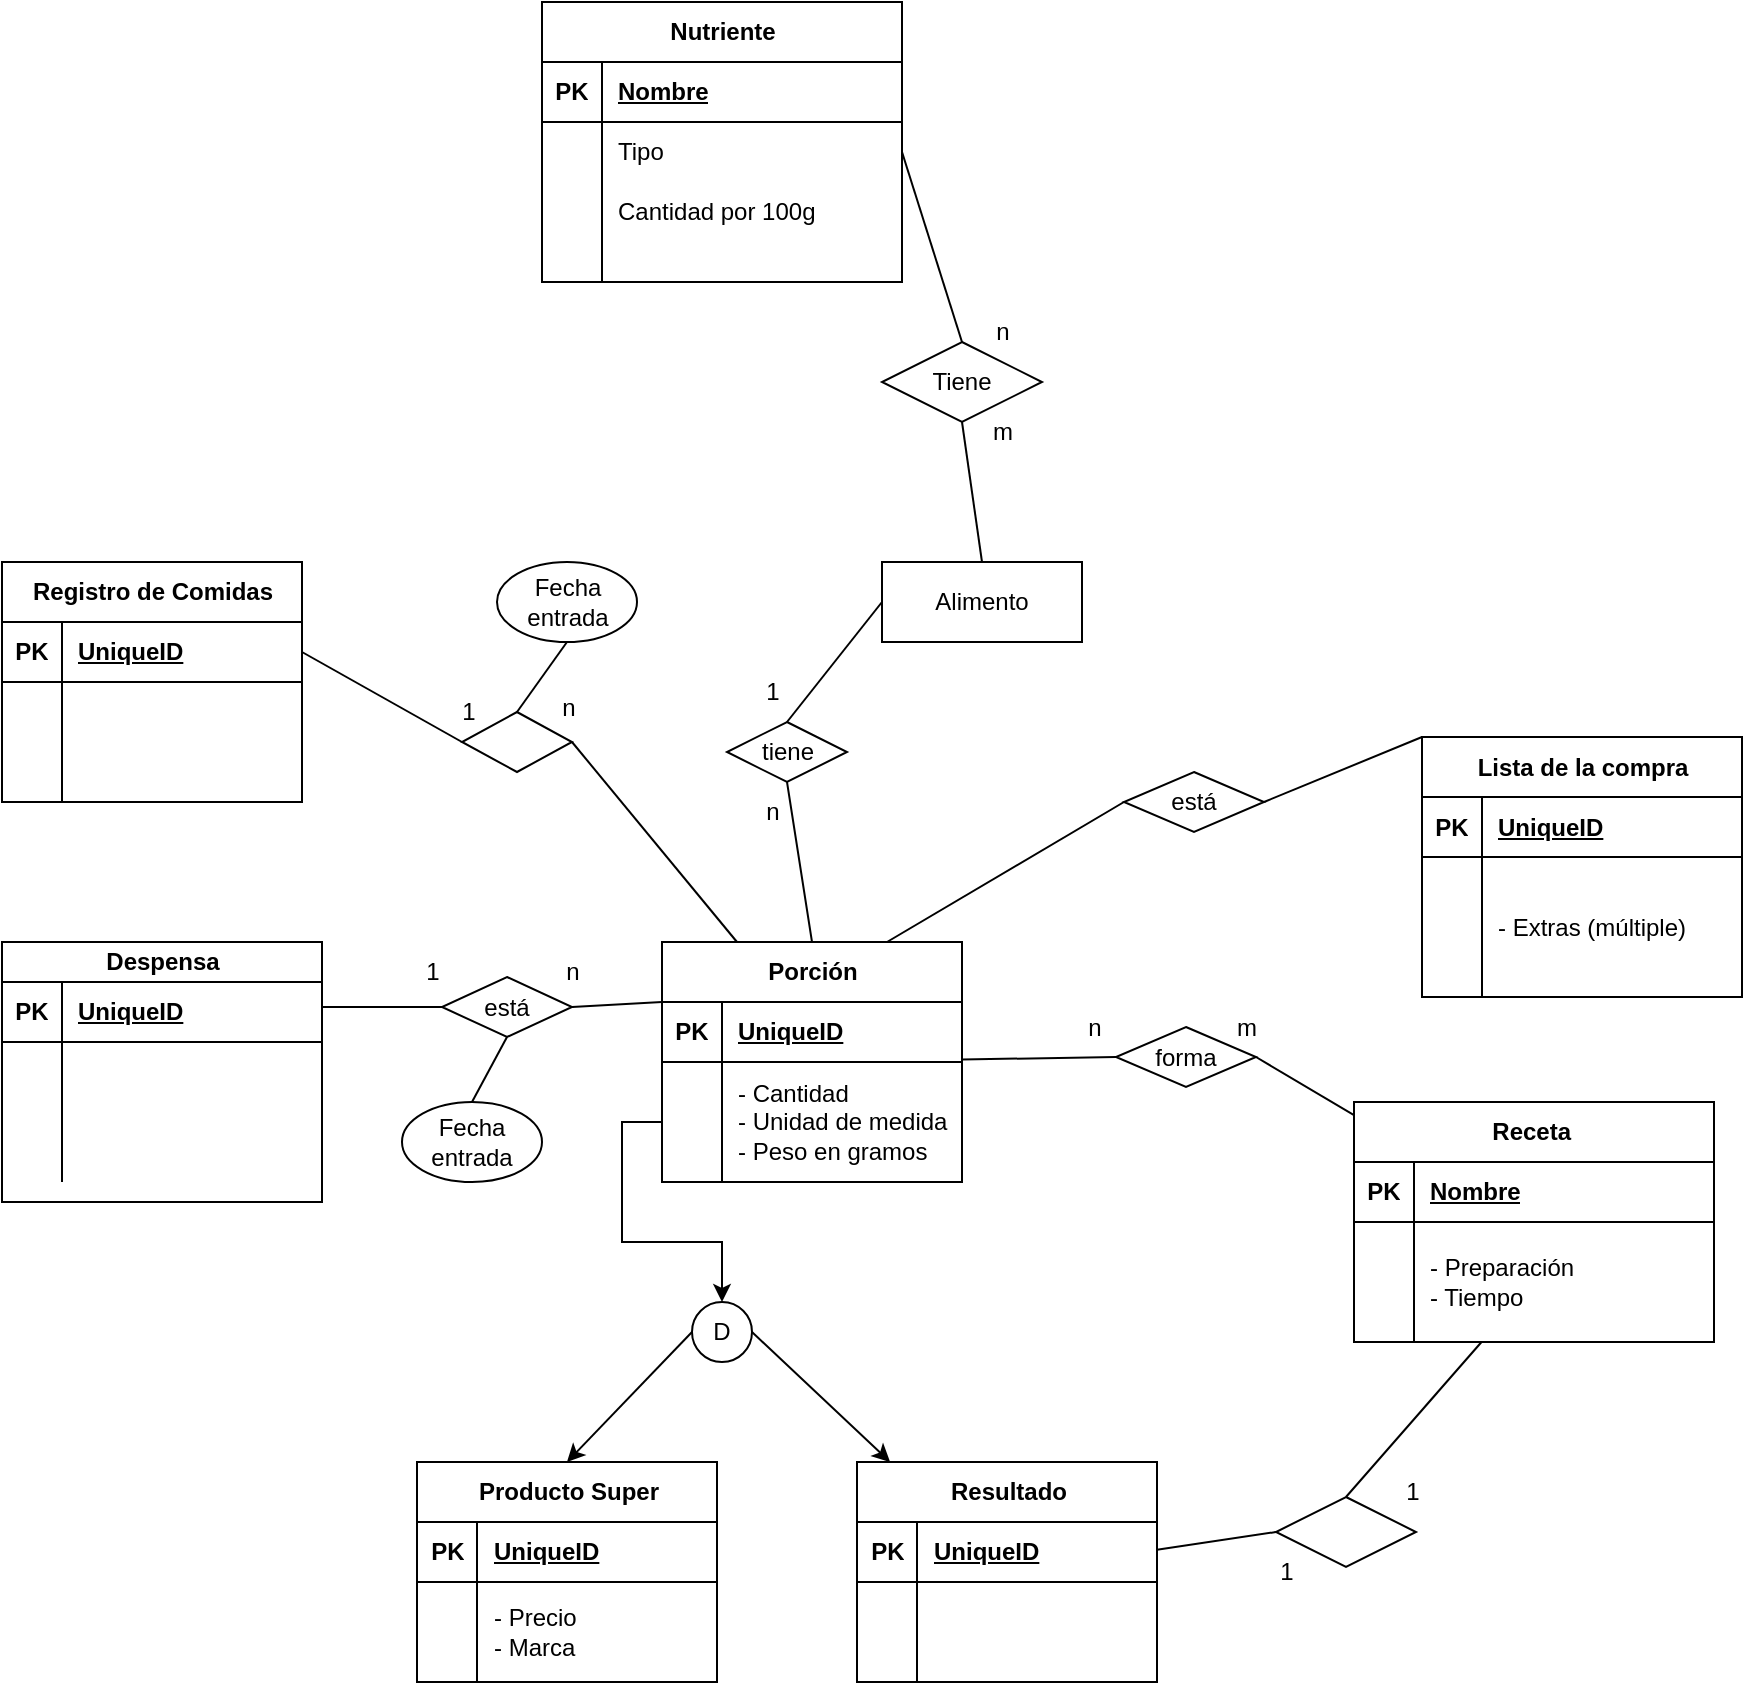 <mxfile version="22.0.6" type="google">
  <diagram name="Página-1" id="xTIrNVlSx1Ji1RsFhHm7">
    <mxGraphModel grid="1" page="1" gridSize="10" guides="1" tooltips="1" connect="1" arrows="1" fold="1" pageScale="1" pageWidth="827" pageHeight="1169" math="0" shadow="0">
      <root>
        <mxCell id="0" />
        <mxCell id="1" parent="0" />
        <mxCell id="c2drC5668DIk2M-_3hR5-20" style="rounded=0;orthogonalLoop=1;jettySize=auto;html=1;entryX=0;entryY=0.5;entryDx=0;entryDy=0;endArrow=none;endFill=0;" edge="1" parent="1" source="hJ4_n9fYIYqjUkPoMNpg-66" target="c2drC5668DIk2M-_3hR5-19">
          <mxGeometry relative="1" as="geometry" />
        </mxCell>
        <mxCell id="c2drC5668DIk2M-_3hR5-34" style="rounded=0;orthogonalLoop=1;jettySize=auto;html=1;exitX=0.5;exitY=0;exitDx=0;exitDy=0;entryX=0.5;entryY=1;entryDx=0;entryDy=0;endArrow=none;endFill=0;" edge="1" parent="1" source="c2drC5668DIk2M-_3hR5-1" target="c2drC5668DIk2M-_3hR5-6">
          <mxGeometry relative="1" as="geometry" />
        </mxCell>
        <mxCell id="hJ4_n9fYIYqjUkPoMNpg-89" style="rounded=0;orthogonalLoop=1;jettySize=auto;html=1;exitX=0;exitY=0.5;exitDx=0;exitDy=0;entryX=0.5;entryY=0;entryDx=0;entryDy=0;endArrow=none;endFill=0;" edge="1" parent="1" source="c2drC5668DIk2M-_3hR5-1" target="hJ4_n9fYIYqjUkPoMNpg-88">
          <mxGeometry relative="1" as="geometry" />
        </mxCell>
        <mxCell id="c2drC5668DIk2M-_3hR5-1" value="Alimento" style="whiteSpace=wrap;html=1;align=center;" vertex="1" parent="1">
          <mxGeometry x="270" y="190" width="100" height="40" as="geometry" />
        </mxCell>
        <mxCell id="c2drC5668DIk2M-_3hR5-6" value="Tiene" style="shape=rhombus;perimeter=rhombusPerimeter;whiteSpace=wrap;html=1;align=center;" vertex="1" parent="1">
          <mxGeometry x="270" y="80" width="80" height="40" as="geometry" />
        </mxCell>
        <mxCell id="c2drC5668DIk2M-_3hR5-10" value="n" style="text;html=1;align=center;verticalAlign=middle;resizable=0;points=[];autosize=1;strokeColor=none;fillColor=none;" vertex="1" parent="1">
          <mxGeometry x="315" y="60" width="30" height="30" as="geometry" />
        </mxCell>
        <mxCell id="c2drC5668DIk2M-_3hR5-11" value="m" style="text;html=1;align=center;verticalAlign=middle;resizable=0;points=[];autosize=1;strokeColor=none;fillColor=none;" vertex="1" parent="1">
          <mxGeometry x="315" y="110" width="30" height="30" as="geometry" />
        </mxCell>
        <mxCell id="c2drC5668DIk2M-_3hR5-21" style="rounded=0;orthogonalLoop=1;jettySize=auto;html=1;exitX=1;exitY=0.5;exitDx=0;exitDy=0;endArrow=none;endFill=0;" edge="1" parent="1" source="c2drC5668DIk2M-_3hR5-19" target="hJ4_n9fYIYqjUkPoMNpg-53">
          <mxGeometry relative="1" as="geometry">
            <mxPoint x="476" y="455" as="targetPoint" />
          </mxGeometry>
        </mxCell>
        <mxCell id="c2drC5668DIk2M-_3hR5-19" value="forma" style="shape=rhombus;perimeter=rhombusPerimeter;whiteSpace=wrap;html=1;align=center;" vertex="1" parent="1">
          <mxGeometry x="387" y="422.5" width="70" height="30" as="geometry" />
        </mxCell>
        <mxCell id="c2drC5668DIk2M-_3hR5-22" value="n" style="text;html=1;align=center;verticalAlign=middle;resizable=0;points=[];autosize=1;strokeColor=none;fillColor=none;" vertex="1" parent="1">
          <mxGeometry x="361" y="407.5" width="30" height="30" as="geometry" />
        </mxCell>
        <mxCell id="c2drC5668DIk2M-_3hR5-23" value="m" style="text;html=1;align=center;verticalAlign=middle;resizable=0;points=[];autosize=1;strokeColor=none;fillColor=none;" vertex="1" parent="1">
          <mxGeometry x="437" y="407.5" width="30" height="30" as="geometry" />
        </mxCell>
        <mxCell id="c2drC5668DIk2M-_3hR5-80" style="rounded=0;orthogonalLoop=1;jettySize=auto;html=1;exitX=0;exitY=0.5;exitDx=0;exitDy=0;entryX=0.5;entryY=0;entryDx=0;entryDy=0;" edge="1" parent="1" source="c2drC5668DIk2M-_3hR5-41" target="xt_DgVhSho2lv_pMH74G-3">
          <mxGeometry relative="1" as="geometry">
            <mxPoint x="532.5" y="540" as="targetPoint" />
          </mxGeometry>
        </mxCell>
        <mxCell id="xt_DgVhSho2lv_pMH74G-26" style="rounded=0;orthogonalLoop=1;jettySize=auto;html=1;exitX=1;exitY=0.5;exitDx=0;exitDy=0;" edge="1" parent="1" source="c2drC5668DIk2M-_3hR5-41" target="xt_DgVhSho2lv_pMH74G-19">
          <mxGeometry relative="1" as="geometry" />
        </mxCell>
        <mxCell id="c2drC5668DIk2M-_3hR5-41" value="D" style="ellipse;whiteSpace=wrap;html=1;align=center;" vertex="1" parent="1">
          <mxGeometry x="175" y="560" width="30" height="30" as="geometry" />
        </mxCell>
        <mxCell id="xt_DgVhSho2lv_pMH74G-1" style="rounded=0;orthogonalLoop=1;jettySize=auto;html=1;exitX=0;exitY=0.5;exitDx=0;exitDy=0;entryX=0.75;entryY=0;entryDx=0;entryDy=0;endArrow=none;endFill=0;" edge="1" parent="1" source="c2drC5668DIk2M-_3hR5-45" target="hJ4_n9fYIYqjUkPoMNpg-66">
          <mxGeometry relative="1" as="geometry" />
        </mxCell>
        <mxCell id="xt_DgVhSho2lv_pMH74G-2" style="rounded=0;orthogonalLoop=1;jettySize=auto;html=1;exitX=1;exitY=0.5;exitDx=0;exitDy=0;entryX=0;entryY=0;entryDx=0;entryDy=0;endArrow=none;endFill=0;" edge="1" parent="1" source="c2drC5668DIk2M-_3hR5-45" target="xt_DgVhSho2lv_pMH74G-10">
          <mxGeometry relative="1" as="geometry">
            <mxPoint x="485.0" y="290" as="sourcePoint" />
            <mxPoint x="470" y="360" as="targetPoint" />
          </mxGeometry>
        </mxCell>
        <mxCell id="c2drC5668DIk2M-_3hR5-45" value="está" style="shape=rhombus;perimeter=rhombusPerimeter;whiteSpace=wrap;html=1;align=center;" vertex="1" parent="1">
          <mxGeometry x="391" y="295" width="70" height="30" as="geometry" />
        </mxCell>
        <mxCell id="c2drC5668DIk2M-_3hR5-82" style="rounded=0;orthogonalLoop=1;jettySize=auto;html=1;entryX=0;entryY=0.5;entryDx=0;entryDy=0;endArrow=none;endFill=0;" edge="1" parent="1" source="xt_DgVhSho2lv_pMH74G-19" target="c2drC5668DIk2M-_3hR5-81">
          <mxGeometry relative="1" as="geometry">
            <mxPoint x="252.5" y="640" as="sourcePoint" />
          </mxGeometry>
        </mxCell>
        <mxCell id="c2drC5668DIk2M-_3hR5-81" value="" style="shape=rhombus;perimeter=rhombusPerimeter;whiteSpace=wrap;html=1;align=center;" vertex="1" parent="1">
          <mxGeometry x="467" y="657.5" width="70" height="35" as="geometry" />
        </mxCell>
        <mxCell id="hJ4_n9fYIYqjUkPoMNpg-20" value="Nutriente" style="shape=table;startSize=30;container=1;collapsible=1;childLayout=tableLayout;fixedRows=1;rowLines=0;fontStyle=1;align=center;resizeLast=1;html=1;" vertex="1" parent="1">
          <mxGeometry x="100" y="-90" width="180" height="140" as="geometry" />
        </mxCell>
        <mxCell id="hJ4_n9fYIYqjUkPoMNpg-21" value="" style="shape=tableRow;horizontal=0;startSize=0;swimlaneHead=0;swimlaneBody=0;fillColor=none;collapsible=0;dropTarget=0;points=[[0,0.5],[1,0.5]];portConstraint=eastwest;top=0;left=0;right=0;bottom=1;" vertex="1" parent="hJ4_n9fYIYqjUkPoMNpg-20">
          <mxGeometry y="30" width="180" height="30" as="geometry" />
        </mxCell>
        <mxCell id="hJ4_n9fYIYqjUkPoMNpg-22" value="PK" style="shape=partialRectangle;connectable=0;fillColor=none;top=0;left=0;bottom=0;right=0;fontStyle=1;overflow=hidden;whiteSpace=wrap;html=1;" vertex="1" parent="hJ4_n9fYIYqjUkPoMNpg-21">
          <mxGeometry width="30" height="30" as="geometry">
            <mxRectangle width="30" height="30" as="alternateBounds" />
          </mxGeometry>
        </mxCell>
        <mxCell id="hJ4_n9fYIYqjUkPoMNpg-23" value="Nombre" style="shape=partialRectangle;connectable=0;fillColor=none;top=0;left=0;bottom=0;right=0;align=left;spacingLeft=6;fontStyle=5;overflow=hidden;whiteSpace=wrap;html=1;" vertex="1" parent="hJ4_n9fYIYqjUkPoMNpg-21">
          <mxGeometry x="30" width="150" height="30" as="geometry">
            <mxRectangle width="150" height="30" as="alternateBounds" />
          </mxGeometry>
        </mxCell>
        <mxCell id="hJ4_n9fYIYqjUkPoMNpg-24" value="" style="shape=tableRow;horizontal=0;startSize=0;swimlaneHead=0;swimlaneBody=0;fillColor=none;collapsible=0;dropTarget=0;points=[[0,0.5],[1,0.5]];portConstraint=eastwest;top=0;left=0;right=0;bottom=0;" vertex="1" parent="hJ4_n9fYIYqjUkPoMNpg-20">
          <mxGeometry y="60" width="180" height="30" as="geometry" />
        </mxCell>
        <mxCell id="hJ4_n9fYIYqjUkPoMNpg-25" value="" style="shape=partialRectangle;connectable=0;fillColor=none;top=0;left=0;bottom=0;right=0;editable=1;overflow=hidden;whiteSpace=wrap;html=1;" vertex="1" parent="hJ4_n9fYIYqjUkPoMNpg-24">
          <mxGeometry width="30" height="30" as="geometry">
            <mxRectangle width="30" height="30" as="alternateBounds" />
          </mxGeometry>
        </mxCell>
        <mxCell id="hJ4_n9fYIYqjUkPoMNpg-26" value="Tipo" style="shape=partialRectangle;connectable=0;fillColor=none;top=0;left=0;bottom=0;right=0;align=left;spacingLeft=6;overflow=hidden;whiteSpace=wrap;html=1;" vertex="1" parent="hJ4_n9fYIYqjUkPoMNpg-24">
          <mxGeometry x="30" width="150" height="30" as="geometry">
            <mxRectangle width="150" height="30" as="alternateBounds" />
          </mxGeometry>
        </mxCell>
        <mxCell id="hJ4_n9fYIYqjUkPoMNpg-27" value="" style="shape=tableRow;horizontal=0;startSize=0;swimlaneHead=0;swimlaneBody=0;fillColor=none;collapsible=0;dropTarget=0;points=[[0,0.5],[1,0.5]];portConstraint=eastwest;top=0;left=0;right=0;bottom=0;" vertex="1" parent="hJ4_n9fYIYqjUkPoMNpg-20">
          <mxGeometry y="90" width="180" height="30" as="geometry" />
        </mxCell>
        <mxCell id="hJ4_n9fYIYqjUkPoMNpg-28" value="" style="shape=partialRectangle;connectable=0;fillColor=none;top=0;left=0;bottom=0;right=0;editable=1;overflow=hidden;whiteSpace=wrap;html=1;" vertex="1" parent="hJ4_n9fYIYqjUkPoMNpg-27">
          <mxGeometry width="30" height="30" as="geometry">
            <mxRectangle width="30" height="30" as="alternateBounds" />
          </mxGeometry>
        </mxCell>
        <mxCell id="hJ4_n9fYIYqjUkPoMNpg-29" value="Cantidad por 100g" style="shape=partialRectangle;connectable=0;fillColor=none;top=0;left=0;bottom=0;right=0;align=left;spacingLeft=6;overflow=hidden;whiteSpace=wrap;html=1;" vertex="1" parent="hJ4_n9fYIYqjUkPoMNpg-27">
          <mxGeometry x="30" width="150" height="30" as="geometry">
            <mxRectangle width="150" height="30" as="alternateBounds" />
          </mxGeometry>
        </mxCell>
        <mxCell id="hJ4_n9fYIYqjUkPoMNpg-30" value="" style="shape=tableRow;horizontal=0;startSize=0;swimlaneHead=0;swimlaneBody=0;fillColor=none;collapsible=0;dropTarget=0;points=[[0,0.5],[1,0.5]];portConstraint=eastwest;top=0;left=0;right=0;bottom=0;" vertex="1" parent="hJ4_n9fYIYqjUkPoMNpg-20">
          <mxGeometry y="120" width="180" height="20" as="geometry" />
        </mxCell>
        <mxCell id="hJ4_n9fYIYqjUkPoMNpg-31" value="" style="shape=partialRectangle;connectable=0;fillColor=none;top=0;left=0;bottom=0;right=0;editable=1;overflow=hidden;whiteSpace=wrap;html=1;" vertex="1" parent="hJ4_n9fYIYqjUkPoMNpg-30">
          <mxGeometry width="30" height="20" as="geometry">
            <mxRectangle width="30" height="20" as="alternateBounds" />
          </mxGeometry>
        </mxCell>
        <mxCell id="hJ4_n9fYIYqjUkPoMNpg-32" value="" style="shape=partialRectangle;connectable=0;fillColor=none;top=0;left=0;bottom=0;right=0;align=left;spacingLeft=6;overflow=hidden;whiteSpace=wrap;html=1;" vertex="1" parent="hJ4_n9fYIYqjUkPoMNpg-30">
          <mxGeometry x="30" width="150" height="20" as="geometry">
            <mxRectangle width="150" height="20" as="alternateBounds" />
          </mxGeometry>
        </mxCell>
        <mxCell id="hJ4_n9fYIYqjUkPoMNpg-34" style="rounded=0;orthogonalLoop=1;jettySize=auto;html=1;exitX=1;exitY=0.5;exitDx=0;exitDy=0;entryX=0.5;entryY=0;entryDx=0;entryDy=0;endArrow=none;endFill=0;" edge="1" parent="1" source="hJ4_n9fYIYqjUkPoMNpg-24" target="c2drC5668DIk2M-_3hR5-6">
          <mxGeometry relative="1" as="geometry" />
        </mxCell>
        <mxCell id="hJ4_n9fYIYqjUkPoMNpg-53" value="Receta&amp;nbsp;" style="shape=table;startSize=30;container=1;collapsible=1;childLayout=tableLayout;fixedRows=1;rowLines=0;fontStyle=1;align=center;resizeLast=1;html=1;" vertex="1" parent="1">
          <mxGeometry x="506" y="460" width="180" height="120" as="geometry" />
        </mxCell>
        <mxCell id="hJ4_n9fYIYqjUkPoMNpg-54" value="" style="shape=tableRow;horizontal=0;startSize=0;swimlaneHead=0;swimlaneBody=0;fillColor=none;collapsible=0;dropTarget=0;points=[[0,0.5],[1,0.5]];portConstraint=eastwest;top=0;left=0;right=0;bottom=1;" vertex="1" parent="hJ4_n9fYIYqjUkPoMNpg-53">
          <mxGeometry y="30" width="180" height="30" as="geometry" />
        </mxCell>
        <mxCell id="hJ4_n9fYIYqjUkPoMNpg-55" value="PK" style="shape=partialRectangle;connectable=0;fillColor=none;top=0;left=0;bottom=0;right=0;fontStyle=1;overflow=hidden;whiteSpace=wrap;html=1;" vertex="1" parent="hJ4_n9fYIYqjUkPoMNpg-54">
          <mxGeometry width="30" height="30" as="geometry">
            <mxRectangle width="30" height="30" as="alternateBounds" />
          </mxGeometry>
        </mxCell>
        <mxCell id="hJ4_n9fYIYqjUkPoMNpg-56" value="Nombre" style="shape=partialRectangle;connectable=0;fillColor=none;top=0;left=0;bottom=0;right=0;align=left;spacingLeft=6;fontStyle=5;overflow=hidden;whiteSpace=wrap;html=1;" vertex="1" parent="hJ4_n9fYIYqjUkPoMNpg-54">
          <mxGeometry x="30" width="150" height="30" as="geometry">
            <mxRectangle width="150" height="30" as="alternateBounds" />
          </mxGeometry>
        </mxCell>
        <mxCell id="hJ4_n9fYIYqjUkPoMNpg-57" value="" style="shape=tableRow;horizontal=0;startSize=0;swimlaneHead=0;swimlaneBody=0;fillColor=none;collapsible=0;dropTarget=0;points=[[0,0.5],[1,0.5]];portConstraint=eastwest;top=0;left=0;right=0;bottom=0;" vertex="1" parent="hJ4_n9fYIYqjUkPoMNpg-53">
          <mxGeometry y="60" width="180" height="60" as="geometry" />
        </mxCell>
        <mxCell id="hJ4_n9fYIYqjUkPoMNpg-58" value="" style="shape=partialRectangle;connectable=0;fillColor=none;top=0;left=0;bottom=0;right=0;editable=1;overflow=hidden;whiteSpace=wrap;html=1;" vertex="1" parent="hJ4_n9fYIYqjUkPoMNpg-57">
          <mxGeometry width="30" height="60" as="geometry">
            <mxRectangle width="30" height="60" as="alternateBounds" />
          </mxGeometry>
        </mxCell>
        <mxCell id="hJ4_n9fYIYqjUkPoMNpg-59" value="&lt;div&gt;- Preparación&lt;/div&gt;&lt;div&gt;- Tiempo&lt;/div&gt;" style="shape=partialRectangle;connectable=0;fillColor=none;top=0;left=0;bottom=0;right=0;align=left;spacingLeft=6;overflow=hidden;whiteSpace=wrap;html=1;" vertex="1" parent="hJ4_n9fYIYqjUkPoMNpg-57">
          <mxGeometry x="30" width="150" height="60" as="geometry">
            <mxRectangle width="150" height="60" as="alternateBounds" />
          </mxGeometry>
        </mxCell>
        <mxCell id="hJ4_n9fYIYqjUkPoMNpg-95" style="rounded=0;orthogonalLoop=1;jettySize=auto;html=1;exitX=0;exitY=0.25;exitDx=0;exitDy=0;entryX=1;entryY=0.5;entryDx=0;entryDy=0;endArrow=none;endFill=0;" edge="1" parent="1" source="hJ4_n9fYIYqjUkPoMNpg-66" target="hJ4_n9fYIYqjUkPoMNpg-93">
          <mxGeometry relative="1" as="geometry" />
        </mxCell>
        <mxCell id="xt_DgVhSho2lv_pMH74G-53" style="rounded=0;orthogonalLoop=1;jettySize=auto;html=1;exitX=0.25;exitY=0;exitDx=0;exitDy=0;entryX=1;entryY=0.5;entryDx=0;entryDy=0;endArrow=none;endFill=0;" edge="1" parent="1" source="hJ4_n9fYIYqjUkPoMNpg-66" target="xt_DgVhSho2lv_pMH74G-52">
          <mxGeometry relative="1" as="geometry" />
        </mxCell>
        <mxCell id="hJ4_n9fYIYqjUkPoMNpg-66" value="Porción" style="shape=table;startSize=30;container=1;collapsible=1;childLayout=tableLayout;fixedRows=1;rowLines=0;fontStyle=1;align=center;resizeLast=1;html=1;" vertex="1" parent="1">
          <mxGeometry x="160" y="380" width="150" height="120" as="geometry">
            <mxRectangle x="375" y="-90" width="90" height="30" as="alternateBounds" />
          </mxGeometry>
        </mxCell>
        <mxCell id="hJ4_n9fYIYqjUkPoMNpg-67" value="" style="shape=tableRow;horizontal=0;startSize=0;swimlaneHead=0;swimlaneBody=0;fillColor=none;collapsible=0;dropTarget=0;points=[[0,0.5],[1,0.5]];portConstraint=eastwest;top=0;left=0;right=0;bottom=1;" vertex="1" parent="hJ4_n9fYIYqjUkPoMNpg-66">
          <mxGeometry y="30" width="150" height="30" as="geometry" />
        </mxCell>
        <mxCell id="hJ4_n9fYIYqjUkPoMNpg-68" value="PK" style="shape=partialRectangle;connectable=0;fillColor=none;top=0;left=0;bottom=0;right=0;fontStyle=1;overflow=hidden;whiteSpace=wrap;html=1;" vertex="1" parent="hJ4_n9fYIYqjUkPoMNpg-67">
          <mxGeometry width="30" height="30" as="geometry">
            <mxRectangle width="30" height="30" as="alternateBounds" />
          </mxGeometry>
        </mxCell>
        <mxCell id="hJ4_n9fYIYqjUkPoMNpg-69" value="UniqueID" style="shape=partialRectangle;connectable=0;fillColor=none;top=0;left=0;bottom=0;right=0;align=left;spacingLeft=6;fontStyle=5;overflow=hidden;whiteSpace=wrap;html=1;" vertex="1" parent="hJ4_n9fYIYqjUkPoMNpg-67">
          <mxGeometry x="30" width="120" height="30" as="geometry">
            <mxRectangle width="120" height="30" as="alternateBounds" />
          </mxGeometry>
        </mxCell>
        <mxCell id="hJ4_n9fYIYqjUkPoMNpg-70" value="" style="shape=tableRow;horizontal=0;startSize=0;swimlaneHead=0;swimlaneBody=0;fillColor=none;collapsible=0;dropTarget=0;points=[[0,0.5],[1,0.5]];portConstraint=eastwest;top=0;left=0;right=0;bottom=0;" vertex="1" parent="hJ4_n9fYIYqjUkPoMNpg-66">
          <mxGeometry y="60" width="150" height="60" as="geometry" />
        </mxCell>
        <mxCell id="hJ4_n9fYIYqjUkPoMNpg-71" value="" style="shape=partialRectangle;connectable=0;fillColor=none;top=0;left=0;bottom=0;right=0;editable=1;overflow=hidden;whiteSpace=wrap;html=1;" vertex="1" parent="hJ4_n9fYIYqjUkPoMNpg-70">
          <mxGeometry width="30" height="60" as="geometry">
            <mxRectangle width="30" height="60" as="alternateBounds" />
          </mxGeometry>
        </mxCell>
        <mxCell id="hJ4_n9fYIYqjUkPoMNpg-72" value="- Cantidad&lt;br&gt;- Unidad de medida&lt;br&gt;- Peso en gramos" style="shape=partialRectangle;connectable=0;fillColor=none;top=0;left=0;bottom=0;right=0;align=left;spacingLeft=6;overflow=hidden;whiteSpace=wrap;html=1;" vertex="1" parent="hJ4_n9fYIYqjUkPoMNpg-70">
          <mxGeometry x="30" width="120" height="60" as="geometry">
            <mxRectangle width="120" height="60" as="alternateBounds" />
          </mxGeometry>
        </mxCell>
        <mxCell id="hJ4_n9fYIYqjUkPoMNpg-90" style="rounded=0;orthogonalLoop=1;jettySize=auto;html=1;exitX=0.5;exitY=1;exitDx=0;exitDy=0;entryX=0.5;entryY=0;entryDx=0;entryDy=0;endArrow=none;endFill=0;" edge="1" parent="1" source="hJ4_n9fYIYqjUkPoMNpg-88" target="hJ4_n9fYIYqjUkPoMNpg-66">
          <mxGeometry relative="1" as="geometry" />
        </mxCell>
        <mxCell id="hJ4_n9fYIYqjUkPoMNpg-88" value="tiene" style="shape=rhombus;perimeter=rhombusPerimeter;whiteSpace=wrap;html=1;align=center;" vertex="1" parent="1">
          <mxGeometry x="192.5" y="270" width="60" height="30" as="geometry" />
        </mxCell>
        <mxCell id="hJ4_n9fYIYqjUkPoMNpg-91" value="1" style="text;html=1;align=center;verticalAlign=middle;resizable=0;points=[];autosize=1;strokeColor=none;fillColor=none;" vertex="1" parent="1">
          <mxGeometry x="200" y="240" width="30" height="30" as="geometry" />
        </mxCell>
        <mxCell id="hJ4_n9fYIYqjUkPoMNpg-92" value="n" style="text;html=1;align=center;verticalAlign=middle;resizable=0;points=[];autosize=1;strokeColor=none;fillColor=none;" vertex="1" parent="1">
          <mxGeometry x="200" y="300" width="30" height="30" as="geometry" />
        </mxCell>
        <mxCell id="hJ4_n9fYIYqjUkPoMNpg-96" style="rounded=0;orthogonalLoop=1;jettySize=auto;html=1;exitX=0;exitY=0.5;exitDx=0;exitDy=0;entryX=1;entryY=0.25;entryDx=0;entryDy=0;endArrow=none;endFill=0;" edge="1" parent="1" source="hJ4_n9fYIYqjUkPoMNpg-93" target="hJ4_n9fYIYqjUkPoMNpg-81">
          <mxGeometry relative="1" as="geometry" />
        </mxCell>
        <mxCell id="xt_DgVhSho2lv_pMH74G-57" style="rounded=0;orthogonalLoop=1;jettySize=auto;html=1;exitX=0.5;exitY=1;exitDx=0;exitDy=0;entryX=0.5;entryY=0;entryDx=0;entryDy=0;endArrow=none;endFill=0;" edge="1" parent="1" source="hJ4_n9fYIYqjUkPoMNpg-93" target="xt_DgVhSho2lv_pMH74G-58">
          <mxGeometry relative="1" as="geometry">
            <mxPoint x="70" y="460" as="targetPoint" />
          </mxGeometry>
        </mxCell>
        <mxCell id="hJ4_n9fYIYqjUkPoMNpg-93" value="está" style="shape=rhombus;perimeter=rhombusPerimeter;whiteSpace=wrap;html=1;align=center;" vertex="1" parent="1">
          <mxGeometry x="50" y="397.5" width="65" height="30" as="geometry" />
        </mxCell>
        <mxCell id="xt_DgVhSho2lv_pMH74G-3" value="Producto Super" style="shape=table;startSize=30;container=1;collapsible=1;childLayout=tableLayout;fixedRows=1;rowLines=0;fontStyle=1;align=center;resizeLast=1;html=1;" vertex="1" parent="1">
          <mxGeometry x="37.5" y="640" width="150" height="110" as="geometry">
            <mxRectangle x="375" y="-90" width="90" height="30" as="alternateBounds" />
          </mxGeometry>
        </mxCell>
        <mxCell id="xt_DgVhSho2lv_pMH74G-4" value="" style="shape=tableRow;horizontal=0;startSize=0;swimlaneHead=0;swimlaneBody=0;fillColor=none;collapsible=0;dropTarget=0;points=[[0,0.5],[1,0.5]];portConstraint=eastwest;top=0;left=0;right=0;bottom=1;" vertex="1" parent="xt_DgVhSho2lv_pMH74G-3">
          <mxGeometry y="30" width="150" height="30" as="geometry" />
        </mxCell>
        <mxCell id="xt_DgVhSho2lv_pMH74G-5" value="PK" style="shape=partialRectangle;connectable=0;fillColor=none;top=0;left=0;bottom=0;right=0;fontStyle=1;overflow=hidden;whiteSpace=wrap;html=1;" vertex="1" parent="xt_DgVhSho2lv_pMH74G-4">
          <mxGeometry width="30" height="30" as="geometry">
            <mxRectangle width="30" height="30" as="alternateBounds" />
          </mxGeometry>
        </mxCell>
        <mxCell id="xt_DgVhSho2lv_pMH74G-6" value="UniqueID" style="shape=partialRectangle;connectable=0;fillColor=none;top=0;left=0;bottom=0;right=0;align=left;spacingLeft=6;fontStyle=5;overflow=hidden;whiteSpace=wrap;html=1;" vertex="1" parent="xt_DgVhSho2lv_pMH74G-4">
          <mxGeometry x="30" width="120" height="30" as="geometry">
            <mxRectangle width="120" height="30" as="alternateBounds" />
          </mxGeometry>
        </mxCell>
        <mxCell id="xt_DgVhSho2lv_pMH74G-7" value="" style="shape=tableRow;horizontal=0;startSize=0;swimlaneHead=0;swimlaneBody=0;fillColor=none;collapsible=0;dropTarget=0;points=[[0,0.5],[1,0.5]];portConstraint=eastwest;top=0;left=0;right=0;bottom=0;" vertex="1" parent="xt_DgVhSho2lv_pMH74G-3">
          <mxGeometry y="60" width="150" height="50" as="geometry" />
        </mxCell>
        <mxCell id="xt_DgVhSho2lv_pMH74G-8" value="" style="shape=partialRectangle;connectable=0;fillColor=none;top=0;left=0;bottom=0;right=0;editable=1;overflow=hidden;whiteSpace=wrap;html=1;" vertex="1" parent="xt_DgVhSho2lv_pMH74G-7">
          <mxGeometry width="30" height="50" as="geometry">
            <mxRectangle width="30" height="50" as="alternateBounds" />
          </mxGeometry>
        </mxCell>
        <mxCell id="xt_DgVhSho2lv_pMH74G-9" value="- Precio&lt;div&gt;- Marca&lt;br&gt;&lt;/div&gt;" style="shape=partialRectangle;connectable=0;fillColor=none;top=0;left=0;bottom=0;right=0;align=left;spacingLeft=6;overflow=hidden;whiteSpace=wrap;html=1;" vertex="1" parent="xt_DgVhSho2lv_pMH74G-7">
          <mxGeometry x="30" width="120" height="50" as="geometry">
            <mxRectangle width="120" height="50" as="alternateBounds" />
          </mxGeometry>
        </mxCell>
        <mxCell id="hJ4_n9fYIYqjUkPoMNpg-81" value="Despensa" style="shape=table;startSize=20;container=1;collapsible=1;childLayout=tableLayout;fixedRows=1;rowLines=0;fontStyle=1;align=center;resizeLast=1;html=1;" vertex="1" parent="1">
          <mxGeometry x="-170" y="380" width="160" height="130" as="geometry" />
        </mxCell>
        <mxCell id="hJ4_n9fYIYqjUkPoMNpg-82" value="" style="shape=tableRow;horizontal=0;startSize=0;swimlaneHead=0;swimlaneBody=0;fillColor=none;collapsible=0;dropTarget=0;points=[[0,0.5],[1,0.5]];portConstraint=eastwest;top=0;left=0;right=0;bottom=1;" vertex="1" parent="hJ4_n9fYIYqjUkPoMNpg-81">
          <mxGeometry y="20" width="160" height="30" as="geometry" />
        </mxCell>
        <mxCell id="hJ4_n9fYIYqjUkPoMNpg-83" value="PK" style="shape=partialRectangle;connectable=0;fillColor=none;top=0;left=0;bottom=0;right=0;fontStyle=1;overflow=hidden;whiteSpace=wrap;html=1;" vertex="1" parent="hJ4_n9fYIYqjUkPoMNpg-82">
          <mxGeometry width="30" height="30" as="geometry">
            <mxRectangle width="30" height="30" as="alternateBounds" />
          </mxGeometry>
        </mxCell>
        <mxCell id="hJ4_n9fYIYqjUkPoMNpg-84" value="UniqueID" style="shape=partialRectangle;connectable=0;fillColor=none;top=0;left=0;bottom=0;right=0;align=left;spacingLeft=6;fontStyle=5;overflow=hidden;whiteSpace=wrap;html=1;" vertex="1" parent="hJ4_n9fYIYqjUkPoMNpg-82">
          <mxGeometry x="30" width="130" height="30" as="geometry">
            <mxRectangle width="130" height="30" as="alternateBounds" />
          </mxGeometry>
        </mxCell>
        <mxCell id="hJ4_n9fYIYqjUkPoMNpg-85" value="" style="shape=tableRow;horizontal=0;startSize=0;swimlaneHead=0;swimlaneBody=0;fillColor=none;collapsible=0;dropTarget=0;points=[[0,0.5],[1,0.5]];portConstraint=eastwest;top=0;left=0;right=0;bottom=0;" vertex="1" parent="hJ4_n9fYIYqjUkPoMNpg-81">
          <mxGeometry y="50" width="160" height="70" as="geometry" />
        </mxCell>
        <mxCell id="hJ4_n9fYIYqjUkPoMNpg-86" value="" style="shape=partialRectangle;connectable=0;fillColor=none;top=0;left=0;bottom=0;right=0;editable=1;overflow=hidden;whiteSpace=wrap;html=1;" vertex="1" parent="hJ4_n9fYIYqjUkPoMNpg-85">
          <mxGeometry width="30" height="70" as="geometry">
            <mxRectangle width="30" height="70" as="alternateBounds" />
          </mxGeometry>
        </mxCell>
        <mxCell id="hJ4_n9fYIYqjUkPoMNpg-87" value="" style="shape=partialRectangle;connectable=0;fillColor=none;top=0;left=0;bottom=0;right=0;align=left;spacingLeft=6;overflow=hidden;whiteSpace=wrap;html=1;" vertex="1" parent="hJ4_n9fYIYqjUkPoMNpg-85">
          <mxGeometry x="30" width="130" height="70" as="geometry">
            <mxRectangle width="130" height="70" as="alternateBounds" />
          </mxGeometry>
        </mxCell>
        <mxCell id="xt_DgVhSho2lv_pMH74G-10" value="Lista de la compra" style="shape=table;startSize=30;container=1;collapsible=1;childLayout=tableLayout;fixedRows=1;rowLines=0;fontStyle=1;align=center;resizeLast=1;html=1;" vertex="1" parent="1">
          <mxGeometry x="540" y="277.5" width="160" height="130" as="geometry" />
        </mxCell>
        <mxCell id="xt_DgVhSho2lv_pMH74G-11" value="" style="shape=tableRow;horizontal=0;startSize=0;swimlaneHead=0;swimlaneBody=0;fillColor=none;collapsible=0;dropTarget=0;points=[[0,0.5],[1,0.5]];portConstraint=eastwest;top=0;left=0;right=0;bottom=1;" vertex="1" parent="xt_DgVhSho2lv_pMH74G-10">
          <mxGeometry y="30" width="160" height="30" as="geometry" />
        </mxCell>
        <mxCell id="xt_DgVhSho2lv_pMH74G-12" value="PK" style="shape=partialRectangle;connectable=0;fillColor=none;top=0;left=0;bottom=0;right=0;fontStyle=1;overflow=hidden;whiteSpace=wrap;html=1;" vertex="1" parent="xt_DgVhSho2lv_pMH74G-11">
          <mxGeometry width="30" height="30" as="geometry">
            <mxRectangle width="30" height="30" as="alternateBounds" />
          </mxGeometry>
        </mxCell>
        <mxCell id="xt_DgVhSho2lv_pMH74G-13" value="UniqueID" style="shape=partialRectangle;connectable=0;fillColor=none;top=0;left=0;bottom=0;right=0;align=left;spacingLeft=6;fontStyle=5;overflow=hidden;whiteSpace=wrap;html=1;" vertex="1" parent="xt_DgVhSho2lv_pMH74G-11">
          <mxGeometry x="30" width="130" height="30" as="geometry">
            <mxRectangle width="130" height="30" as="alternateBounds" />
          </mxGeometry>
        </mxCell>
        <mxCell id="xt_DgVhSho2lv_pMH74G-14" value="" style="shape=tableRow;horizontal=0;startSize=0;swimlaneHead=0;swimlaneBody=0;fillColor=none;collapsible=0;dropTarget=0;points=[[0,0.5],[1,0.5]];portConstraint=eastwest;top=0;left=0;right=0;bottom=0;" vertex="1" parent="xt_DgVhSho2lv_pMH74G-10">
          <mxGeometry y="60" width="160" height="70" as="geometry" />
        </mxCell>
        <mxCell id="xt_DgVhSho2lv_pMH74G-15" value="" style="shape=partialRectangle;connectable=0;fillColor=none;top=0;left=0;bottom=0;right=0;editable=1;overflow=hidden;whiteSpace=wrap;html=1;" vertex="1" parent="xt_DgVhSho2lv_pMH74G-14">
          <mxGeometry width="30" height="70" as="geometry">
            <mxRectangle width="30" height="70" as="alternateBounds" />
          </mxGeometry>
        </mxCell>
        <mxCell id="xt_DgVhSho2lv_pMH74G-16" value="- Extras (múltiple)" style="shape=partialRectangle;connectable=0;fillColor=none;top=0;left=0;bottom=0;right=0;align=left;spacingLeft=6;overflow=hidden;whiteSpace=wrap;html=1;" vertex="1" parent="xt_DgVhSho2lv_pMH74G-14">
          <mxGeometry x="30" width="130" height="70" as="geometry">
            <mxRectangle width="130" height="70" as="alternateBounds" />
          </mxGeometry>
        </mxCell>
        <mxCell id="xt_DgVhSho2lv_pMH74G-17" style="rounded=0;orthogonalLoop=1;jettySize=auto;html=1;exitX=0;exitY=0.5;exitDx=0;exitDy=0;entryX=0.5;entryY=0;entryDx=0;entryDy=0;edgeStyle=orthogonalEdgeStyle;" edge="1" parent="1" source="hJ4_n9fYIYqjUkPoMNpg-70" target="c2drC5668DIk2M-_3hR5-41">
          <mxGeometry relative="1" as="geometry" />
        </mxCell>
        <mxCell id="xt_DgVhSho2lv_pMH74G-18" style="rounded=0;orthogonalLoop=1;jettySize=auto;html=1;entryX=0.5;entryY=0;entryDx=0;entryDy=0;endArrow=none;endFill=0;" edge="1" parent="1" source="hJ4_n9fYIYqjUkPoMNpg-57" target="c2drC5668DIk2M-_3hR5-81">
          <mxGeometry relative="1" as="geometry">
            <mxPoint x="740" y="370" as="sourcePoint" />
          </mxGeometry>
        </mxCell>
        <mxCell id="xt_DgVhSho2lv_pMH74G-19" value="Resultado" style="shape=table;startSize=30;container=1;collapsible=1;childLayout=tableLayout;fixedRows=1;rowLines=0;fontStyle=1;align=center;resizeLast=1;html=1;" vertex="1" parent="1">
          <mxGeometry x="257.5" y="640" width="150" height="110" as="geometry">
            <mxRectangle x="375" y="-90" width="90" height="30" as="alternateBounds" />
          </mxGeometry>
        </mxCell>
        <mxCell id="xt_DgVhSho2lv_pMH74G-20" value="" style="shape=tableRow;horizontal=0;startSize=0;swimlaneHead=0;swimlaneBody=0;fillColor=none;collapsible=0;dropTarget=0;points=[[0,0.5],[1,0.5]];portConstraint=eastwest;top=0;left=0;right=0;bottom=1;" vertex="1" parent="xt_DgVhSho2lv_pMH74G-19">
          <mxGeometry y="30" width="150" height="30" as="geometry" />
        </mxCell>
        <mxCell id="xt_DgVhSho2lv_pMH74G-21" value="PK" style="shape=partialRectangle;connectable=0;fillColor=none;top=0;left=0;bottom=0;right=0;fontStyle=1;overflow=hidden;whiteSpace=wrap;html=1;" vertex="1" parent="xt_DgVhSho2lv_pMH74G-20">
          <mxGeometry width="30" height="30" as="geometry">
            <mxRectangle width="30" height="30" as="alternateBounds" />
          </mxGeometry>
        </mxCell>
        <mxCell id="xt_DgVhSho2lv_pMH74G-22" value="UniqueID" style="shape=partialRectangle;connectable=0;fillColor=none;top=0;left=0;bottom=0;right=0;align=left;spacingLeft=6;fontStyle=5;overflow=hidden;whiteSpace=wrap;html=1;" vertex="1" parent="xt_DgVhSho2lv_pMH74G-20">
          <mxGeometry x="30" width="120" height="30" as="geometry">
            <mxRectangle width="120" height="30" as="alternateBounds" />
          </mxGeometry>
        </mxCell>
        <mxCell id="xt_DgVhSho2lv_pMH74G-23" value="" style="shape=tableRow;horizontal=0;startSize=0;swimlaneHead=0;swimlaneBody=0;fillColor=none;collapsible=0;dropTarget=0;points=[[0,0.5],[1,0.5]];portConstraint=eastwest;top=0;left=0;right=0;bottom=0;" vertex="1" parent="xt_DgVhSho2lv_pMH74G-19">
          <mxGeometry y="60" width="150" height="50" as="geometry" />
        </mxCell>
        <mxCell id="xt_DgVhSho2lv_pMH74G-24" value="" style="shape=partialRectangle;connectable=0;fillColor=none;top=0;left=0;bottom=0;right=0;editable=1;overflow=hidden;whiteSpace=wrap;html=1;" vertex="1" parent="xt_DgVhSho2lv_pMH74G-23">
          <mxGeometry width="30" height="50" as="geometry">
            <mxRectangle width="30" height="50" as="alternateBounds" />
          </mxGeometry>
        </mxCell>
        <mxCell id="xt_DgVhSho2lv_pMH74G-25" value="" style="shape=partialRectangle;connectable=0;fillColor=none;top=0;left=0;bottom=0;right=0;align=left;spacingLeft=6;overflow=hidden;whiteSpace=wrap;html=1;" vertex="1" parent="xt_DgVhSho2lv_pMH74G-23">
          <mxGeometry x="30" width="120" height="50" as="geometry">
            <mxRectangle width="120" height="50" as="alternateBounds" />
          </mxGeometry>
        </mxCell>
        <mxCell id="xt_DgVhSho2lv_pMH74G-45" value="Registro de Comidas" style="shape=table;startSize=30;container=1;collapsible=1;childLayout=tableLayout;fixedRows=1;rowLines=0;fontStyle=1;align=center;resizeLast=1;html=1;" vertex="1" parent="1">
          <mxGeometry x="-170" y="190" width="150" height="120" as="geometry">
            <mxRectangle x="375" y="-90" width="90" height="30" as="alternateBounds" />
          </mxGeometry>
        </mxCell>
        <mxCell id="xt_DgVhSho2lv_pMH74G-46" value="" style="shape=tableRow;horizontal=0;startSize=0;swimlaneHead=0;swimlaneBody=0;fillColor=none;collapsible=0;dropTarget=0;points=[[0,0.5],[1,0.5]];portConstraint=eastwest;top=0;left=0;right=0;bottom=1;" vertex="1" parent="xt_DgVhSho2lv_pMH74G-45">
          <mxGeometry y="30" width="150" height="30" as="geometry" />
        </mxCell>
        <mxCell id="xt_DgVhSho2lv_pMH74G-47" value="PK" style="shape=partialRectangle;connectable=0;fillColor=none;top=0;left=0;bottom=0;right=0;fontStyle=1;overflow=hidden;whiteSpace=wrap;html=1;" vertex="1" parent="xt_DgVhSho2lv_pMH74G-46">
          <mxGeometry width="30" height="30" as="geometry">
            <mxRectangle width="30" height="30" as="alternateBounds" />
          </mxGeometry>
        </mxCell>
        <mxCell id="xt_DgVhSho2lv_pMH74G-48" value="UniqueID" style="shape=partialRectangle;connectable=0;fillColor=none;top=0;left=0;bottom=0;right=0;align=left;spacingLeft=6;fontStyle=5;overflow=hidden;whiteSpace=wrap;html=1;" vertex="1" parent="xt_DgVhSho2lv_pMH74G-46">
          <mxGeometry x="30" width="120" height="30" as="geometry">
            <mxRectangle width="120" height="30" as="alternateBounds" />
          </mxGeometry>
        </mxCell>
        <mxCell id="xt_DgVhSho2lv_pMH74G-49" value="" style="shape=tableRow;horizontal=0;startSize=0;swimlaneHead=0;swimlaneBody=0;fillColor=none;collapsible=0;dropTarget=0;points=[[0,0.5],[1,0.5]];portConstraint=eastwest;top=0;left=0;right=0;bottom=0;" vertex="1" parent="xt_DgVhSho2lv_pMH74G-45">
          <mxGeometry y="60" width="150" height="60" as="geometry" />
        </mxCell>
        <mxCell id="xt_DgVhSho2lv_pMH74G-50" value="" style="shape=partialRectangle;connectable=0;fillColor=none;top=0;left=0;bottom=0;right=0;editable=1;overflow=hidden;whiteSpace=wrap;html=1;" vertex="1" parent="xt_DgVhSho2lv_pMH74G-49">
          <mxGeometry width="30" height="60" as="geometry">
            <mxRectangle width="30" height="60" as="alternateBounds" />
          </mxGeometry>
        </mxCell>
        <mxCell id="xt_DgVhSho2lv_pMH74G-51" value="" style="shape=partialRectangle;connectable=0;fillColor=none;top=0;left=0;bottom=0;right=0;align=left;spacingLeft=6;overflow=hidden;whiteSpace=wrap;html=1;" vertex="1" parent="xt_DgVhSho2lv_pMH74G-49">
          <mxGeometry x="30" width="120" height="60" as="geometry">
            <mxRectangle width="120" height="60" as="alternateBounds" />
          </mxGeometry>
        </mxCell>
        <mxCell id="xt_DgVhSho2lv_pMH74G-54" style="rounded=0;orthogonalLoop=1;jettySize=auto;html=1;exitX=0;exitY=0.5;exitDx=0;exitDy=0;entryX=1;entryY=0.5;entryDx=0;entryDy=0;endArrow=none;endFill=0;" edge="1" parent="1" source="xt_DgVhSho2lv_pMH74G-52" target="xt_DgVhSho2lv_pMH74G-46">
          <mxGeometry relative="1" as="geometry" />
        </mxCell>
        <mxCell id="xt_DgVhSho2lv_pMH74G-60" style="rounded=0;orthogonalLoop=1;jettySize=auto;html=1;exitX=0.5;exitY=0;exitDx=0;exitDy=0;entryX=0.5;entryY=1;entryDx=0;entryDy=0;endArrow=none;endFill=0;" edge="1" parent="1" source="xt_DgVhSho2lv_pMH74G-52" target="xt_DgVhSho2lv_pMH74G-59">
          <mxGeometry relative="1" as="geometry" />
        </mxCell>
        <mxCell id="xt_DgVhSho2lv_pMH74G-52" value="" style="shape=rhombus;perimeter=rhombusPerimeter;whiteSpace=wrap;html=1;align=center;" vertex="1" parent="1">
          <mxGeometry x="60" y="265" width="55" height="30" as="geometry" />
        </mxCell>
        <mxCell id="xt_DgVhSho2lv_pMH74G-55" value="1" style="text;html=1;align=center;verticalAlign=middle;resizable=0;points=[];autosize=1;strokeColor=none;fillColor=none;" vertex="1" parent="1">
          <mxGeometry x="30" y="380" width="30" height="30" as="geometry" />
        </mxCell>
        <mxCell id="xt_DgVhSho2lv_pMH74G-56" value="n" style="text;html=1;align=center;verticalAlign=middle;resizable=0;points=[];autosize=1;strokeColor=none;fillColor=none;" vertex="1" parent="1">
          <mxGeometry x="100" y="380" width="30" height="30" as="geometry" />
        </mxCell>
        <mxCell id="xt_DgVhSho2lv_pMH74G-58" value="Fecha entrada" style="ellipse;whiteSpace=wrap;html=1;align=center;" vertex="1" parent="1">
          <mxGeometry x="30" y="460" width="70" height="40" as="geometry" />
        </mxCell>
        <mxCell id="xt_DgVhSho2lv_pMH74G-59" value="Fecha entrada" style="ellipse;whiteSpace=wrap;html=1;align=center;" vertex="1" parent="1">
          <mxGeometry x="77.5" y="190" width="70" height="40" as="geometry" />
        </mxCell>
        <mxCell id="OWj89Fe97tDLUFW2SxCa-1" value="n" style="text;html=1;align=center;verticalAlign=middle;resizable=0;points=[];autosize=1;strokeColor=none;fillColor=none;" vertex="1" parent="1">
          <mxGeometry x="97.5" y="247.5" width="30" height="30" as="geometry" />
        </mxCell>
        <mxCell id="OWj89Fe97tDLUFW2SxCa-2" value="1" style="text;html=1;align=center;verticalAlign=middle;resizable=0;points=[];autosize=1;strokeColor=none;fillColor=none;" vertex="1" parent="1">
          <mxGeometry x="47.5" y="250" width="30" height="30" as="geometry" />
        </mxCell>
        <mxCell id="OWj89Fe97tDLUFW2SxCa-3" value="1" style="text;html=1;align=center;verticalAlign=middle;resizable=0;points=[];autosize=1;strokeColor=none;fillColor=none;" vertex="1" parent="1">
          <mxGeometry x="520" y="640" width="30" height="30" as="geometry" />
        </mxCell>
        <mxCell id="OWj89Fe97tDLUFW2SxCa-4" value="1" style="text;html=1;align=center;verticalAlign=middle;resizable=0;points=[];autosize=1;strokeColor=none;fillColor=none;" vertex="1" parent="1">
          <mxGeometry x="457" y="680" width="30" height="30" as="geometry" />
        </mxCell>
      </root>
    </mxGraphModel>
  </diagram>
</mxfile>
